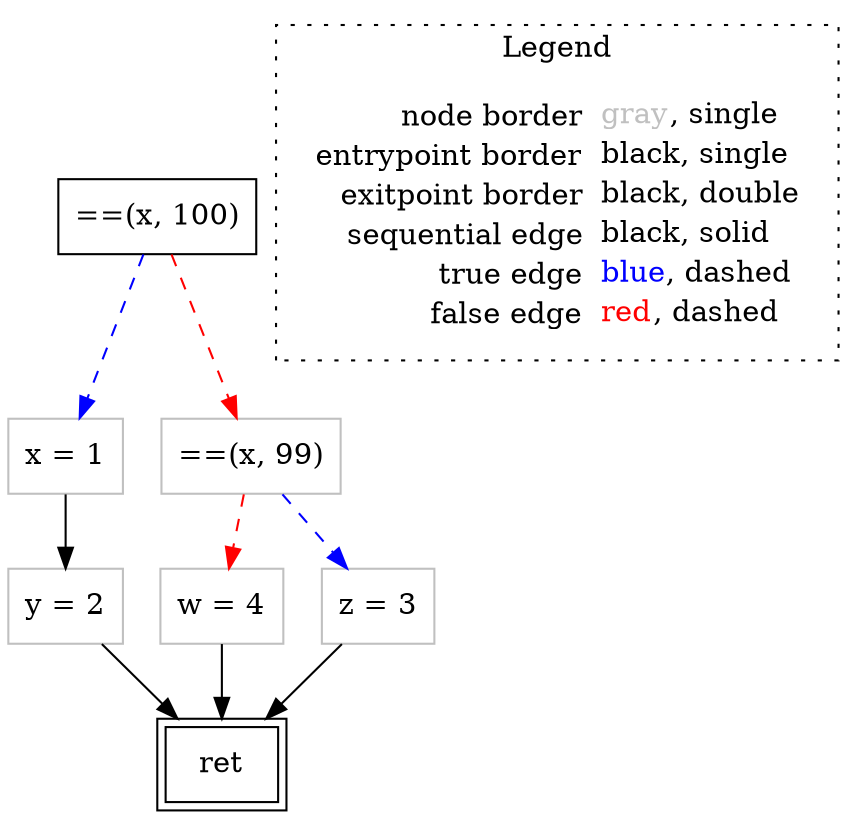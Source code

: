 digraph {
	"node0" [shape="rect",color="black",label=<==(x, 100)>];
	"node1" [shape="rect",color="gray",label=<x = 1>];
	"node2" [shape="rect",color="black",peripheries="2",label=<ret>];
	"node3" [shape="rect",color="gray",label=<w = 4>];
	"node4" [shape="rect",color="gray",label=<z = 3>];
	"node5" [shape="rect",color="gray",label=<y = 2>];
	"node6" [shape="rect",color="gray",label=<==(x, 99)>];
	"node1" -> "node5" [color="black"];
	"node3" -> "node2" [color="black"];
	"node4" -> "node2" [color="black"];
	"node0" -> "node1" [color="blue",style="dashed"];
	"node0" -> "node6" [color="red",style="dashed"];
	"node5" -> "node2" [color="black"];
	"node6" -> "node3" [color="red",style="dashed"];
	"node6" -> "node4" [color="blue",style="dashed"];
subgraph cluster_legend {
	label="Legend";
	style=dotted;
	node [shape=plaintext];
	"legend" [label=<<table border="0" cellpadding="2" cellspacing="0" cellborder="0"><tr><td align="right">node border&nbsp;</td><td align="left"><font color="gray">gray</font>, single</td></tr><tr><td align="right">entrypoint border&nbsp;</td><td align="left"><font color="black">black</font>, single</td></tr><tr><td align="right">exitpoint border&nbsp;</td><td align="left"><font color="black">black</font>, double</td></tr><tr><td align="right">sequential edge&nbsp;</td><td align="left"><font color="black">black</font>, solid</td></tr><tr><td align="right">true edge&nbsp;</td><td align="left"><font color="blue">blue</font>, dashed</td></tr><tr><td align="right">false edge&nbsp;</td><td align="left"><font color="red">red</font>, dashed</td></tr></table>>];
}

}
